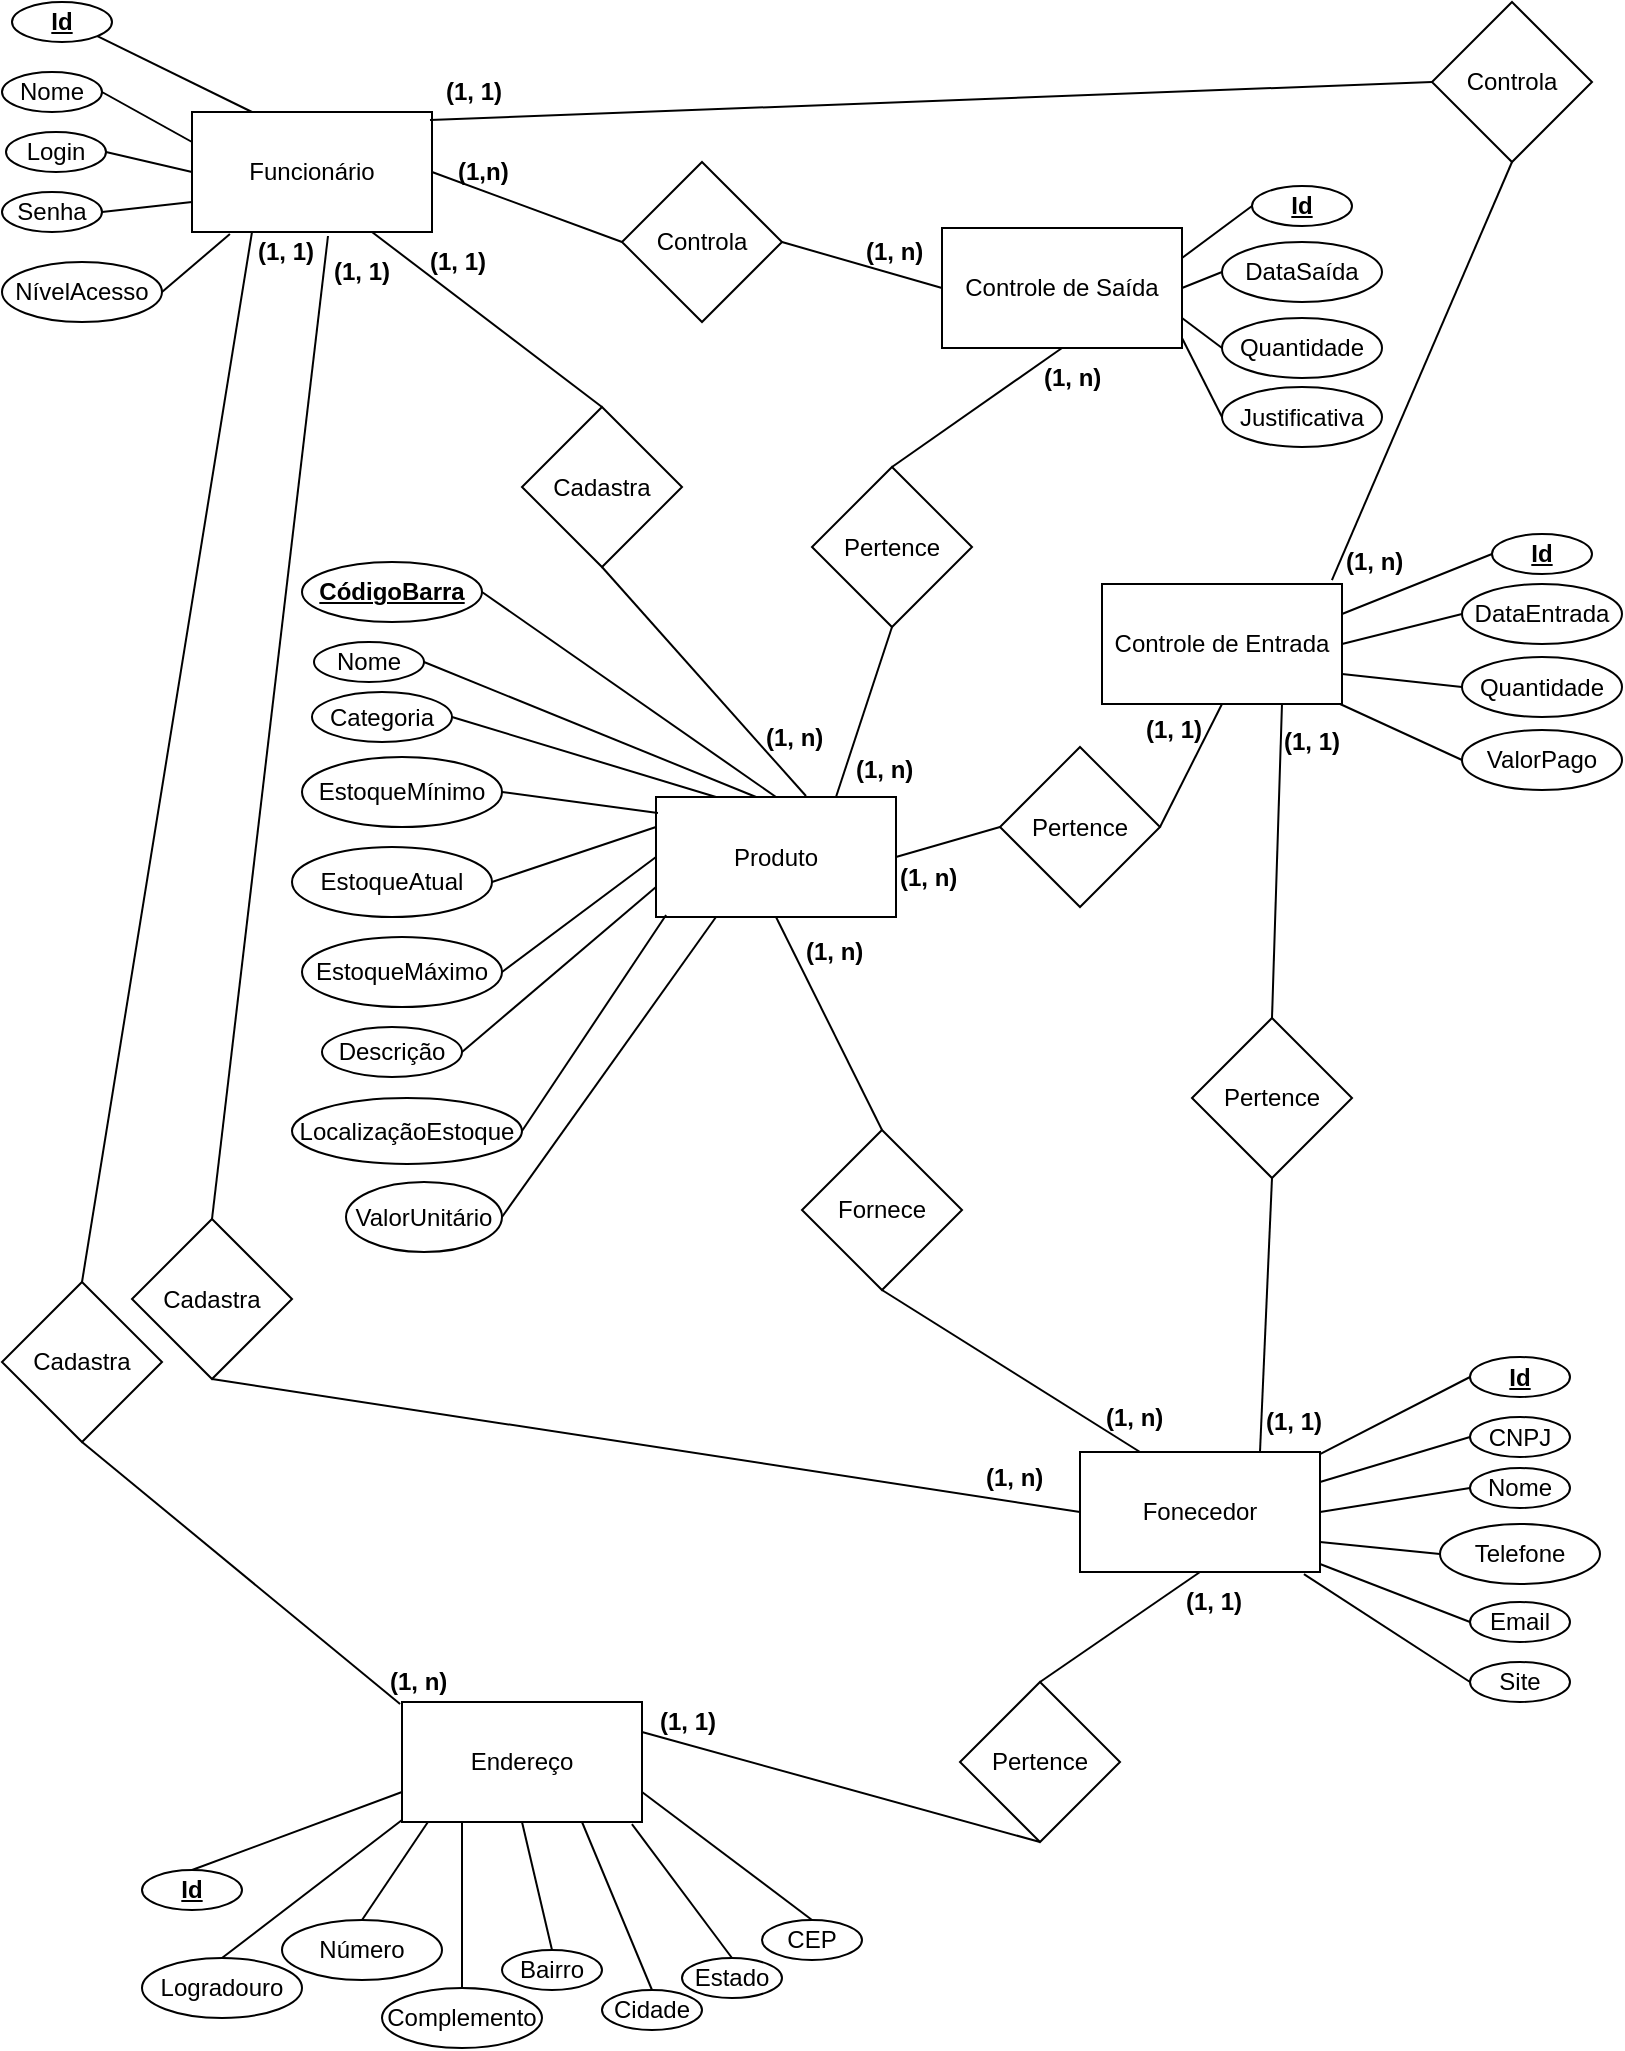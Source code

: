 <mxfile version="12.2.4" pages="1"><diagram id="oHprRq_ylzLrDXjIdKSL" name="Page-1"><mxGraphModel dx="1600" dy="765" grid="1" gridSize="10" guides="1" tooltips="1" connect="1" arrows="1" fold="1" page="1" pageScale="1" pageWidth="827" pageHeight="1169" math="0" shadow="0"><root><mxCell id="0"/><mxCell id="1" parent="0"/><mxCell id="2" value="Funcionário" style="rounded=0;whiteSpace=wrap;html=1;" parent="1" vertex="1"><mxGeometry x="105" y="75" width="120" height="60" as="geometry"/></mxCell><mxCell id="17" value="&lt;u&gt;&lt;b&gt;Id&lt;/b&gt;&lt;/u&gt;" style="ellipse;whiteSpace=wrap;html=1;" parent="1" vertex="1"><mxGeometry x="15" y="20" width="50" height="20" as="geometry"/></mxCell><mxCell id="20" value="Nome" style="ellipse;whiteSpace=wrap;html=1;" parent="1" vertex="1"><mxGeometry x="10" y="55" width="50" height="20" as="geometry"/></mxCell><mxCell id="21" value="Login" style="ellipse;whiteSpace=wrap;html=1;" parent="1" vertex="1"><mxGeometry x="12" y="85" width="50" height="20" as="geometry"/></mxCell><mxCell id="22" value="Senha&lt;span style=&quot;color: rgba(0 , 0 , 0 , 0) ; font-family: monospace ; font-size: 0px ; white-space: nowrap&quot;&gt;%3CmxGraphModel%3E%3Croot%3E%3CmxCell%20id%3D%220%22%2F%3E%3CmxCell%20id%3D%221%22%20parent%3D%220%22%2F%3E%3CmxCell%20id%3D%222%22%20value%3D%22Nome%22%20style%3D%22ellipse%3BwhiteSpace%3Dwrap%3Bhtml%3D1%3B%22%20vertex%3D%221%22%20parent%3D%221%22%3E%3CmxGeometry%20x%3D%2270%22%20y%3D%2250%22%20width%3D%2250%22%20height%3D%2220%22%20as%3D%22geometry%22%2F%3E%3C%2FmxCell%3E%3C%2Froot%3E%3C%2FmxGraphModel%3E&lt;/span&gt;&lt;span style=&quot;color: rgba(0 , 0 , 0 , 0) ; font-family: monospace ; font-size: 0px ; white-space: nowrap&quot;&gt;%3CmxGraphModel%3E%3Croot%3E%3CmxCell%20id%3D%220%22%2F%3E%3CmxCell%20id%3D%221%22%20parent%3D%220%22%2F%3E%3CmxCell%20id%3D%222%22%20value%3D%22Nome%22%20style%3D%22ellipse%3BwhiteSpace%3Dwrap%3Bhtml%3D1%3B%22%20vertex%3D%221%22%20parent%3D%221%22%3E%3CmxGeometry%20x%3D%2270%22%20y%3D%2250%22%20width%3D%2250%22%20height%3D%2220%22%20as%3D%22geometry%22%2F%3E%3C%2FmxCell%3E%3C%2Froot%3E%3C%2FmxGraphModel%3E&lt;/span&gt;" style="ellipse;whiteSpace=wrap;html=1;" parent="1" vertex="1"><mxGeometry x="10" y="115" width="50" height="20" as="geometry"/></mxCell><mxCell id="23" value="NívelAcesso" style="ellipse;whiteSpace=wrap;html=1;" parent="1" vertex="1"><mxGeometry x="10" y="150" width="80" height="30" as="geometry"/></mxCell><mxCell id="24" value="" style="endArrow=none;html=1;exitX=0.25;exitY=0;exitDx=0;exitDy=0;entryX=1;entryY=1;entryDx=0;entryDy=0;" parent="1" source="2" target="17" edge="1"><mxGeometry width="50" height="50" relative="1" as="geometry"><mxPoint x="55" y="205" as="sourcePoint"/><mxPoint x="105" y="155" as="targetPoint"/></mxGeometry></mxCell><mxCell id="25" value="" style="endArrow=none;html=1;entryX=1;entryY=0.5;entryDx=0;entryDy=0;exitX=0;exitY=0.25;exitDx=0;exitDy=0;" parent="1" source="2" target="20" edge="1"><mxGeometry width="50" height="50" relative="1" as="geometry"><mxPoint x="105" y="85" as="sourcePoint"/><mxPoint x="115" y="15" as="targetPoint"/></mxGeometry></mxCell><mxCell id="26" value="" style="endArrow=none;html=1;entryX=1;entryY=0.5;entryDx=0;entryDy=0;exitX=0;exitY=0.5;exitDx=0;exitDy=0;" parent="1" source="2" target="21" edge="1"><mxGeometry width="50" height="50" relative="1" as="geometry"><mxPoint x="115" y="105" as="sourcePoint"/><mxPoint x="165" y="55" as="targetPoint"/></mxGeometry></mxCell><mxCell id="27" value="" style="endArrow=none;html=1;entryX=1;entryY=0.5;entryDx=0;entryDy=0;exitX=0;exitY=0.75;exitDx=0;exitDy=0;" parent="1" source="2" target="22" edge="1"><mxGeometry width="50" height="50" relative="1" as="geometry"><mxPoint x="145" y="85" as="sourcePoint"/><mxPoint x="195" y="35" as="targetPoint"/></mxGeometry></mxCell><mxCell id="28" value="" style="endArrow=none;html=1;exitX=0.158;exitY=1.017;exitDx=0;exitDy=0;exitPerimeter=0;entryX=1;entryY=0.5;entryDx=0;entryDy=0;" parent="1" source="2" target="23" edge="1"><mxGeometry width="50" height="50" relative="1" as="geometry"><mxPoint x="245" y="145" as="sourcePoint"/><mxPoint x="295" y="95" as="targetPoint"/></mxGeometry></mxCell><mxCell id="29" value="Produto" style="rounded=0;whiteSpace=wrap;html=1;" parent="1" vertex="1"><mxGeometry x="337" y="417.5" width="120" height="60" as="geometry"/></mxCell><mxCell id="47" value="&lt;u&gt;&lt;b&gt;CódigoBarra&lt;/b&gt;&lt;/u&gt;" style="ellipse;whiteSpace=wrap;html=1;strokeColor=#000000;" parent="1" vertex="1"><mxGeometry x="160" y="300" width="90" height="30" as="geometry"/></mxCell><mxCell id="48" value="Nome" style="ellipse;whiteSpace=wrap;html=1;" parent="1" vertex="1"><mxGeometry x="166" y="340" width="55" height="20" as="geometry"/></mxCell><mxCell id="49" value="Categoria" style="ellipse;whiteSpace=wrap;html=1;" parent="1" vertex="1"><mxGeometry x="165" y="365" width="70" height="25" as="geometry"/></mxCell><mxCell id="51" value="EstoqueMínimo" style="ellipse;whiteSpace=wrap;html=1;" parent="1" vertex="1"><mxGeometry x="160" y="397.5" width="100" height="35" as="geometry"/></mxCell><mxCell id="52" value="EstoqueAtual" style="ellipse;whiteSpace=wrap;html=1;" parent="1" vertex="1"><mxGeometry x="155" y="442.5" width="100" height="35" as="geometry"/></mxCell><mxCell id="53" value="EstoqueMáximo" style="ellipse;whiteSpace=wrap;html=1;" parent="1" vertex="1"><mxGeometry x="160" y="487.5" width="100" height="35" as="geometry"/></mxCell><mxCell id="54" value="Descrição" style="ellipse;whiteSpace=wrap;html=1;" parent="1" vertex="1"><mxGeometry x="170" y="532.5" width="70" height="25" as="geometry"/></mxCell><mxCell id="55" value="LocalizaçãoEstoque" style="ellipse;whiteSpace=wrap;html=1;" parent="1" vertex="1"><mxGeometry x="155" y="568" width="115" height="33" as="geometry"/></mxCell><mxCell id="56" value="ValorUnitário" style="ellipse;whiteSpace=wrap;html=1;" parent="1" vertex="1"><mxGeometry x="182" y="610" width="78" height="35" as="geometry"/></mxCell><mxCell id="57" value="" style="endArrow=none;html=1;exitX=1;exitY=0.5;exitDx=0;exitDy=0;entryX=0.5;entryY=0;entryDx=0;entryDy=0;" parent="1" source="47" target="29" edge="1"><mxGeometry width="50" height="50" relative="1" as="geometry"><mxPoint x="380" y="300" as="sourcePoint"/><mxPoint x="430" y="250" as="targetPoint"/></mxGeometry></mxCell><mxCell id="59" value="" style="endArrow=none;html=1;exitX=1;exitY=0.5;exitDx=0;exitDy=0;entryX=0.417;entryY=0;entryDx=0;entryDy=0;entryPerimeter=0;" parent="1" source="48" target="29" edge="1"><mxGeometry width="50" height="50" relative="1" as="geometry"><mxPoint x="230" y="370" as="sourcePoint"/><mxPoint x="280" y="320" as="targetPoint"/></mxGeometry></mxCell><mxCell id="60" value="" style="endArrow=none;html=1;exitX=1;exitY=0.5;exitDx=0;exitDy=0;entryX=0.25;entryY=0;entryDx=0;entryDy=0;" parent="1" source="49" target="29" edge="1"><mxGeometry width="50" height="50" relative="1" as="geometry"><mxPoint x="240" y="400" as="sourcePoint"/><mxPoint x="290" y="350" as="targetPoint"/></mxGeometry></mxCell><mxCell id="63" value="" style="endArrow=none;html=1;exitX=1;exitY=0.5;exitDx=0;exitDy=0;entryX=0.008;entryY=0.133;entryDx=0;entryDy=0;entryPerimeter=0;" parent="1" source="51" target="29" edge="1"><mxGeometry width="50" height="50" relative="1" as="geometry"><mxPoint x="260" y="480" as="sourcePoint"/><mxPoint x="310" y="430" as="targetPoint"/></mxGeometry></mxCell><mxCell id="64" value="" style="endArrow=none;html=1;exitX=1;exitY=0.5;exitDx=0;exitDy=0;entryX=0;entryY=0.25;entryDx=0;entryDy=0;" parent="1" source="52" target="29" edge="1"><mxGeometry width="50" height="50" relative="1" as="geometry"><mxPoint x="290" y="560" as="sourcePoint"/><mxPoint x="340" y="510" as="targetPoint"/></mxGeometry></mxCell><mxCell id="65" value="" style="endArrow=none;html=1;exitX=1;exitY=0.5;exitDx=0;exitDy=0;entryX=0;entryY=0.5;entryDx=0;entryDy=0;" parent="1" source="53" target="29" edge="1"><mxGeometry width="50" height="50" relative="1" as="geometry"><mxPoint x="280" y="570" as="sourcePoint"/><mxPoint x="330" y="520" as="targetPoint"/></mxGeometry></mxCell><mxCell id="66" value="" style="endArrow=none;html=1;exitX=1;exitY=0.5;exitDx=0;exitDy=0;entryX=0;entryY=0.75;entryDx=0;entryDy=0;" parent="1" source="54" target="29" edge="1"><mxGeometry width="50" height="50" relative="1" as="geometry"><mxPoint x="390" y="590" as="sourcePoint"/><mxPoint x="440" y="540" as="targetPoint"/></mxGeometry></mxCell><mxCell id="67" value="" style="endArrow=none;html=1;exitX=1;exitY=0.5;exitDx=0;exitDy=0;entryX=0.042;entryY=0.983;entryDx=0;entryDy=0;entryPerimeter=0;" parent="1" source="55" target="29" edge="1"><mxGeometry width="50" height="50" relative="1" as="geometry"><mxPoint x="410" y="630" as="sourcePoint"/><mxPoint x="460" y="580" as="targetPoint"/></mxGeometry></mxCell><mxCell id="68" value="" style="endArrow=none;html=1;exitX=1;exitY=0.5;exitDx=0;exitDy=0;entryX=0.25;entryY=1;entryDx=0;entryDy=0;" parent="1" source="56" target="29" edge="1"><mxGeometry width="50" height="50" relative="1" as="geometry"><mxPoint x="340" y="690" as="sourcePoint"/><mxPoint x="390" y="640" as="targetPoint"/></mxGeometry></mxCell><mxCell id="71" value="Controle de Entrada" style="rounded=0;whiteSpace=wrap;html=1;" parent="1" vertex="1"><mxGeometry x="560" y="311" width="120" height="60" as="geometry"/></mxCell><mxCell id="72" value="Controle de Saída" style="rounded=0;whiteSpace=wrap;html=1;" parent="1" vertex="1"><mxGeometry x="480" y="133" width="120" height="60" as="geometry"/></mxCell><mxCell id="73" value="Fonecedor" style="rounded=0;whiteSpace=wrap;html=1;" parent="1" vertex="1"><mxGeometry x="549" y="745" width="120" height="60" as="geometry"/></mxCell><mxCell id="74" value="Endereço" style="rounded=0;whiteSpace=wrap;html=1;" parent="1" vertex="1"><mxGeometry x="210" y="870" width="120" height="60" as="geometry"/></mxCell><mxCell id="129" value="&lt;u&gt;&lt;b&gt;Id&lt;/b&gt;&lt;/u&gt;" style="ellipse;whiteSpace=wrap;html=1;" parent="1" vertex="1"><mxGeometry x="755" y="286" width="50" height="20" as="geometry"/></mxCell><mxCell id="130" value="DataEntrada" style="ellipse;whiteSpace=wrap;html=1;" parent="1" vertex="1"><mxGeometry x="740" y="311" width="80" height="30" as="geometry"/></mxCell><mxCell id="132" value="Quantidade" style="ellipse;whiteSpace=wrap;html=1;" parent="1" vertex="1"><mxGeometry x="740" y="347.5" width="80" height="30" as="geometry"/></mxCell><mxCell id="134" value="ValorPago" style="ellipse;whiteSpace=wrap;html=1;" parent="1" vertex="1"><mxGeometry x="740" y="384" width="80" height="30" as="geometry"/></mxCell><mxCell id="135" value="" style="endArrow=none;html=1;entryX=0;entryY=0.5;entryDx=0;entryDy=0;exitX=1;exitY=0.25;exitDx=0;exitDy=0;" parent="1" source="71" target="129" edge="1"><mxGeometry width="50" height="50" relative="1" as="geometry"><mxPoint x="680" y="286" as="sourcePoint"/><mxPoint x="730" y="236" as="targetPoint"/></mxGeometry></mxCell><mxCell id="136" value="" style="endArrow=none;html=1;entryX=0;entryY=0.5;entryDx=0;entryDy=0;exitX=1;exitY=0.5;exitDx=0;exitDy=0;" parent="1" source="71" target="130" edge="1"><mxGeometry width="50" height="50" relative="1" as="geometry"><mxPoint x="620" y="426" as="sourcePoint"/><mxPoint x="670" y="376" as="targetPoint"/></mxGeometry></mxCell><mxCell id="138" value="" style="endArrow=none;html=1;entryX=0;entryY=0.5;entryDx=0;entryDy=0;exitX=1;exitY=0.75;exitDx=0;exitDy=0;" parent="1" source="71" target="132" edge="1"><mxGeometry width="50" height="50" relative="1" as="geometry"><mxPoint x="630" y="476" as="sourcePoint"/><mxPoint x="680" y="426" as="targetPoint"/></mxGeometry></mxCell><mxCell id="140" value="" style="endArrow=none;html=1;entryX=0;entryY=0.5;entryDx=0;entryDy=0;exitX=0.992;exitY=1;exitDx=0;exitDy=0;exitPerimeter=0;" parent="1" source="71" target="134" edge="1"><mxGeometry width="50" height="50" relative="1" as="geometry"><mxPoint x="600" y="476" as="sourcePoint"/><mxPoint x="650" y="426" as="targetPoint"/></mxGeometry></mxCell><mxCell id="141" value="&lt;u&gt;&lt;b&gt;Id&lt;/b&gt;&lt;/u&gt;" style="ellipse;whiteSpace=wrap;html=1;" parent="1" vertex="1"><mxGeometry x="635" y="112" width="50" height="20" as="geometry"/></mxCell><mxCell id="142" value="DataSaída" style="ellipse;whiteSpace=wrap;html=1;" parent="1" vertex="1"><mxGeometry x="620" y="140" width="80" height="30" as="geometry"/></mxCell><mxCell id="144" value="Quantidade" style="ellipse;whiteSpace=wrap;html=1;" parent="1" vertex="1"><mxGeometry x="620" y="178" width="80" height="30" as="geometry"/></mxCell><mxCell id="145" value="Justificativa" style="ellipse;whiteSpace=wrap;html=1;" parent="1" vertex="1"><mxGeometry x="620" y="212.5" width="80" height="30" as="geometry"/></mxCell><mxCell id="146" value="" style="endArrow=none;html=1;entryX=0;entryY=0.5;entryDx=0;entryDy=0;exitX=1;exitY=0.25;exitDx=0;exitDy=0;" parent="1" source="72" target="141" edge="1"><mxGeometry width="50" height="50" relative="1" as="geometry"><mxPoint x="648" y="102.5" as="sourcePoint"/><mxPoint x="698" y="52.5" as="targetPoint"/></mxGeometry></mxCell><mxCell id="147" value="" style="endArrow=none;html=1;entryX=0;entryY=0.5;entryDx=0;entryDy=0;exitX=1;exitY=0.5;exitDx=0;exitDy=0;" parent="1" source="72" target="142" edge="1"><mxGeometry width="50" height="50" relative="1" as="geometry"><mxPoint x="618" y="190" as="sourcePoint"/><mxPoint x="668" y="140" as="targetPoint"/></mxGeometry></mxCell><mxCell id="149" value="" style="endArrow=none;html=1;entryX=0;entryY=0.5;entryDx=0;entryDy=0;exitX=1;exitY=0.75;exitDx=0;exitDy=0;" parent="1" source="72" target="144" edge="1"><mxGeometry width="50" height="50" relative="1" as="geometry"><mxPoint x="588" y="270" as="sourcePoint"/><mxPoint x="638" y="220" as="targetPoint"/></mxGeometry></mxCell><mxCell id="150" value="" style="endArrow=none;html=1;entryX=0;entryY=0.5;entryDx=0;entryDy=0;exitX=1;exitY=0.917;exitDx=0;exitDy=0;exitPerimeter=0;" parent="1" source="72" target="145" edge="1"><mxGeometry width="50" height="50" relative="1" as="geometry"><mxPoint x="608" y="270" as="sourcePoint"/><mxPoint x="658" y="220" as="targetPoint"/></mxGeometry></mxCell><mxCell id="151" value="&lt;u&gt;&lt;b&gt;Id&lt;/b&gt;&lt;/u&gt;" style="ellipse;whiteSpace=wrap;html=1;" parent="1" vertex="1"><mxGeometry x="744" y="697.5" width="50" height="20" as="geometry"/></mxCell><mxCell id="152" value="CNPJ" style="ellipse;whiteSpace=wrap;html=1;" parent="1" vertex="1"><mxGeometry x="744" y="727.5" width="50" height="20" as="geometry"/></mxCell><mxCell id="153" value="Nome" style="ellipse;whiteSpace=wrap;html=1;" parent="1" vertex="1"><mxGeometry x="744" y="753" width="50" height="20" as="geometry"/></mxCell><mxCell id="154" value="Telefone" style="ellipse;whiteSpace=wrap;html=1;" parent="1" vertex="1"><mxGeometry x="729" y="781" width="80" height="30" as="geometry"/></mxCell><mxCell id="157" value="Email" style="ellipse;whiteSpace=wrap;html=1;" parent="1" vertex="1"><mxGeometry x="744" y="820" width="50" height="20" as="geometry"/></mxCell><mxCell id="159" value="Site" style="ellipse;whiteSpace=wrap;html=1;" parent="1" vertex="1"><mxGeometry x="744" y="850" width="50" height="20" as="geometry"/></mxCell><mxCell id="160" value="" style="endArrow=none;html=1;entryX=0;entryY=0.5;entryDx=0;entryDy=0;exitX=1;exitY=0.017;exitDx=0;exitDy=0;exitPerimeter=0;" parent="1" source="73" target="151" edge="1"><mxGeometry width="50" height="50" relative="1" as="geometry"><mxPoint x="629" y="890" as="sourcePoint"/><mxPoint x="679" y="840" as="targetPoint"/></mxGeometry></mxCell><mxCell id="161" value="" style="endArrow=none;html=1;entryX=0;entryY=0.5;entryDx=0;entryDy=0;exitX=1;exitY=0.25;exitDx=0;exitDy=0;" parent="1" source="73" target="152" edge="1"><mxGeometry width="50" height="50" relative="1" as="geometry"><mxPoint x="619" y="920" as="sourcePoint"/><mxPoint x="669" y="870" as="targetPoint"/></mxGeometry></mxCell><mxCell id="162" value="" style="endArrow=none;html=1;entryX=0;entryY=0.5;entryDx=0;entryDy=0;exitX=1;exitY=0.5;exitDx=0;exitDy=0;" parent="1" source="73" target="153" edge="1"><mxGeometry width="50" height="50" relative="1" as="geometry"><mxPoint x="679" y="810" as="sourcePoint"/><mxPoint x="729" y="760" as="targetPoint"/></mxGeometry></mxCell><mxCell id="163" value="" style="endArrow=none;html=1;entryX=0;entryY=0.5;entryDx=0;entryDy=0;exitX=1;exitY=0.75;exitDx=0;exitDy=0;" parent="1" source="73" target="154" edge="1"><mxGeometry width="50" height="50" relative="1" as="geometry"><mxPoint x="689" y="840" as="sourcePoint"/><mxPoint x="739" y="790" as="targetPoint"/></mxGeometry></mxCell><mxCell id="164" value="" style="endArrow=none;html=1;entryX=0;entryY=0.5;entryDx=0;entryDy=0;exitX=1;exitY=0.933;exitDx=0;exitDy=0;exitPerimeter=0;" parent="1" source="73" target="157" edge="1"><mxGeometry width="50" height="50" relative="1" as="geometry"><mxPoint x="689" y="807" as="sourcePoint"/><mxPoint x="709" y="880" as="targetPoint"/></mxGeometry></mxCell><mxCell id="165" value="" style="endArrow=none;html=1;entryX=0;entryY=0.5;entryDx=0;entryDy=0;exitX=0.933;exitY=1.017;exitDx=0;exitDy=0;exitPerimeter=0;" parent="1" source="73" target="159" edge="1"><mxGeometry width="50" height="50" relative="1" as="geometry"><mxPoint x="649" y="840" as="sourcePoint"/><mxPoint x="689" y="890" as="targetPoint"/></mxGeometry></mxCell><mxCell id="166" value="&lt;u&gt;&lt;b&gt;Id&lt;/b&gt;&lt;/u&gt;" style="ellipse;whiteSpace=wrap;html=1;" parent="1" vertex="1"><mxGeometry x="80" y="954" width="50" height="20" as="geometry"/></mxCell><mxCell id="167" value="Logradouro" style="ellipse;whiteSpace=wrap;html=1;" parent="1" vertex="1"><mxGeometry x="80" y="998" width="80" height="30" as="geometry"/></mxCell><mxCell id="168" value="Número" style="ellipse;whiteSpace=wrap;html=1;" parent="1" vertex="1"><mxGeometry x="150" y="979" width="80" height="30" as="geometry"/></mxCell><mxCell id="169" value="Complemento" style="ellipse;whiteSpace=wrap;html=1;" parent="1" vertex="1"><mxGeometry x="200" y="1013" width="80" height="30" as="geometry"/></mxCell><mxCell id="170" value="Bairro" style="ellipse;whiteSpace=wrap;html=1;" parent="1" vertex="1"><mxGeometry x="260" y="994" width="50" height="20" as="geometry"/></mxCell><mxCell id="171" value="Cidade" style="ellipse;whiteSpace=wrap;html=1;" parent="1" vertex="1"><mxGeometry x="310" y="1014" width="50" height="20" as="geometry"/></mxCell><mxCell id="172" value="Estado" style="ellipse;whiteSpace=wrap;html=1;" parent="1" vertex="1"><mxGeometry x="350" y="998" width="50" height="20" as="geometry"/></mxCell><mxCell id="173" value="CEP" style="ellipse;whiteSpace=wrap;html=1;" parent="1" vertex="1"><mxGeometry x="390" y="979" width="50" height="20" as="geometry"/></mxCell><mxCell id="182" value="" style="endArrow=none;html=1;exitX=0.5;exitY=0;exitDx=0;exitDy=0;entryX=0;entryY=0.75;entryDx=0;entryDy=0;" parent="1" source="166" target="74" edge="1"><mxGeometry width="50" height="50" relative="1" as="geometry"><mxPoint x="130" y="980" as="sourcePoint"/><mxPoint x="180" y="930" as="targetPoint"/></mxGeometry></mxCell><mxCell id="183" value="" style="endArrow=none;html=1;exitX=0.5;exitY=0;exitDx=0;exitDy=0;entryX=0;entryY=0.983;entryDx=0;entryDy=0;entryPerimeter=0;" parent="1" source="167" target="74" edge="1"><mxGeometry width="50" height="50" relative="1" as="geometry"><mxPoint x="150" y="1010" as="sourcePoint"/><mxPoint x="200" y="960" as="targetPoint"/></mxGeometry></mxCell><mxCell id="184" value="" style="endArrow=none;html=1;exitX=0.5;exitY=0;exitDx=0;exitDy=0;entryX=0.108;entryY=1;entryDx=0;entryDy=0;entryPerimeter=0;" parent="1" source="168" target="74" edge="1"><mxGeometry width="50" height="50" relative="1" as="geometry"><mxPoint x="200" y="990" as="sourcePoint"/><mxPoint x="250" y="940" as="targetPoint"/></mxGeometry></mxCell><mxCell id="185" value="" style="endArrow=none;html=1;exitX=0.5;exitY=0;exitDx=0;exitDy=0;entryX=0.25;entryY=1;entryDx=0;entryDy=0;" parent="1" source="169" target="74" edge="1"><mxGeometry width="50" height="50" relative="1" as="geometry"><mxPoint x="250" y="1010" as="sourcePoint"/><mxPoint x="300" y="960" as="targetPoint"/></mxGeometry></mxCell><mxCell id="186" value="" style="endArrow=none;html=1;exitX=0.5;exitY=0;exitDx=0;exitDy=0;entryX=0.5;entryY=1;entryDx=0;entryDy=0;" parent="1" source="170" target="74" edge="1"><mxGeometry width="50" height="50" relative="1" as="geometry"><mxPoint x="290" y="990" as="sourcePoint"/><mxPoint x="340" y="940" as="targetPoint"/></mxGeometry></mxCell><mxCell id="187" value="" style="endArrow=none;html=1;exitX=0.5;exitY=0;exitDx=0;exitDy=0;entryX=0.75;entryY=1;entryDx=0;entryDy=0;" parent="1" source="171" target="74" edge="1"><mxGeometry width="50" height="50" relative="1" as="geometry"><mxPoint x="330" y="1000" as="sourcePoint"/><mxPoint x="380" y="950" as="targetPoint"/></mxGeometry></mxCell><mxCell id="190" value="" style="endArrow=none;html=1;exitX=0.5;exitY=0;exitDx=0;exitDy=0;entryX=0.958;entryY=1.017;entryDx=0;entryDy=0;entryPerimeter=0;" parent="1" source="172" target="74" edge="1"><mxGeometry width="50" height="50" relative="1" as="geometry"><mxPoint x="320" y="960" as="sourcePoint"/><mxPoint x="370" y="910" as="targetPoint"/></mxGeometry></mxCell><mxCell id="191" value="" style="endArrow=none;html=1;exitX=0.5;exitY=0;exitDx=0;exitDy=0;entryX=1;entryY=0.75;entryDx=0;entryDy=0;" parent="1" source="173" target="74" edge="1"><mxGeometry width="50" height="50" relative="1" as="geometry"><mxPoint x="380" y="940" as="sourcePoint"/><mxPoint x="430" y="890" as="targetPoint"/></mxGeometry></mxCell><mxCell id="192" value="Cadastra" style="rhombus;whiteSpace=wrap;html=1;strokeColor=#000000;" parent="1" vertex="1"><mxGeometry x="270" y="222.5" width="80" height="80" as="geometry"/></mxCell><mxCell id="193" value="" style="endArrow=none;html=1;entryX=0.75;entryY=1;entryDx=0;entryDy=0;exitX=0.5;exitY=0;exitDx=0;exitDy=0;" parent="1" source="192" target="2" edge="1"><mxGeometry width="50" height="50" relative="1" as="geometry"><mxPoint x="180" y="200" as="sourcePoint"/><mxPoint x="230" y="150" as="targetPoint"/></mxGeometry></mxCell><mxCell id="194" value="" style="endArrow=none;html=1;entryX=0.5;entryY=1;entryDx=0;entryDy=0;exitX=0.625;exitY=-0.008;exitDx=0;exitDy=0;exitPerimeter=0;" parent="1" source="29" target="192" edge="1"><mxGeometry width="50" height="50" relative="1" as="geometry"><mxPoint x="390" y="425" as="sourcePoint"/><mxPoint x="440" y="375" as="targetPoint"/></mxGeometry></mxCell><mxCell id="195" value="Controla" style="rhombus;whiteSpace=wrap;html=1;strokeColor=#000000;" parent="1" vertex="1"><mxGeometry x="725" y="20" width="80" height="80" as="geometry"/></mxCell><mxCell id="196" value="" style="endArrow=none;html=1;entryX=0;entryY=0.5;entryDx=0;entryDy=0;" parent="1" target="195" edge="1"><mxGeometry width="50" height="50" relative="1" as="geometry"><mxPoint x="224" y="79" as="sourcePoint"/><mxPoint x="310" y="90" as="targetPoint"/></mxGeometry></mxCell><mxCell id="198" value="Controla" style="rhombus;whiteSpace=wrap;html=1;strokeColor=#000000;" parent="1" vertex="1"><mxGeometry x="320" y="100" width="80" height="80" as="geometry"/></mxCell><mxCell id="200" value="Cadastra" style="rhombus;whiteSpace=wrap;html=1;strokeColor=#000000;" parent="1" vertex="1"><mxGeometry x="75" y="628.5" width="80" height="80" as="geometry"/></mxCell><mxCell id="201" value="Cadastra" style="rhombus;whiteSpace=wrap;html=1;strokeColor=#000000;" parent="1" vertex="1"><mxGeometry x="10" y="660" width="80" height="80" as="geometry"/></mxCell><mxCell id="202" value="" style="endArrow=none;html=1;exitX=1;exitY=0.5;exitDx=0;exitDy=0;entryX=0;entryY=0.5;entryDx=0;entryDy=0;" parent="1" source="2" target="198" edge="1"><mxGeometry width="50" height="50" relative="1" as="geometry"><mxPoint x="310" y="230" as="sourcePoint"/><mxPoint x="360" y="180" as="targetPoint"/></mxGeometry></mxCell><mxCell id="204" value="" style="endArrow=none;html=1;exitX=0.925;exitY=0.1;exitDx=0;exitDy=0;entryX=0.5;entryY=0;entryDx=0;entryDy=0;exitPerimeter=0;" parent="1" source="248" target="200" edge="1"><mxGeometry width="50" height="50" relative="1" as="geometry"><mxPoint x="340" y="290" as="sourcePoint"/><mxPoint x="390" y="240" as="targetPoint"/></mxGeometry></mxCell><mxCell id="206" value="" style="endArrow=none;html=1;entryX=0.25;entryY=1;entryDx=0;entryDy=0;exitX=0.5;exitY=0;exitDx=0;exitDy=0;" parent="1" source="201" target="2" edge="1"><mxGeometry width="50" height="50" relative="1" as="geometry"><mxPoint x="390" y="440" as="sourcePoint"/><mxPoint x="440" y="390" as="targetPoint"/></mxGeometry></mxCell><mxCell id="207" value="" style="endArrow=none;html=1;entryX=0.5;entryY=1;entryDx=0;entryDy=0;exitX=-0.008;exitY=0.017;exitDx=0;exitDy=0;exitPerimeter=0;" parent="1" source="74" target="201" edge="1"><mxGeometry width="50" height="50" relative="1" as="geometry"><mxPoint x="450" y="670" as="sourcePoint"/><mxPoint x="500" y="620" as="targetPoint"/></mxGeometry></mxCell><mxCell id="208" value="Pertence" style="rhombus;whiteSpace=wrap;html=1;strokeColor=#000000;" parent="1" vertex="1"><mxGeometry x="489" y="860" width="80" height="80" as="geometry"/></mxCell><mxCell id="209" value="" style="endArrow=none;html=1;entryX=0.5;entryY=1;entryDx=0;entryDy=0;exitX=0.5;exitY=0;exitDx=0;exitDy=0;" parent="1" source="208" target="73" edge="1"><mxGeometry width="50" height="50" relative="1" as="geometry"><mxPoint x="530" y="840" as="sourcePoint"/><mxPoint x="705" y="690" as="targetPoint"/></mxGeometry></mxCell><mxCell id="210" value="" style="endArrow=none;html=1;entryX=0.5;entryY=1;entryDx=0;entryDy=0;exitX=1;exitY=0.25;exitDx=0;exitDy=0;" parent="1" source="74" target="208" edge="1"><mxGeometry width="50" height="50" relative="1" as="geometry"><mxPoint x="470" y="930" as="sourcePoint"/><mxPoint x="380" y="880" as="targetPoint"/></mxGeometry></mxCell><mxCell id="211" value="" style="endArrow=none;html=1;exitX=0.5;exitY=1;exitDx=0;exitDy=0;entryX=0;entryY=0.5;entryDx=0;entryDy=0;" parent="1" source="200" target="73" edge="1"><mxGeometry width="50" height="50" relative="1" as="geometry"><mxPoint x="100" y="720" as="sourcePoint"/><mxPoint x="270" y="710" as="targetPoint"/></mxGeometry></mxCell><mxCell id="212" value="" style="endArrow=none;html=1;exitX=1;exitY=0.5;exitDx=0;exitDy=0;entryX=0;entryY=0.5;entryDx=0;entryDy=0;" parent="1" source="198" target="72" edge="1"><mxGeometry width="50" height="50" relative="1" as="geometry"><mxPoint x="460" y="70" as="sourcePoint"/><mxPoint x="510" y="20" as="targetPoint"/></mxGeometry></mxCell><mxCell id="213" value="Fornece" style="rhombus;whiteSpace=wrap;html=1;strokeColor=#000000;" parent="1" vertex="1"><mxGeometry x="410" y="584" width="80" height="80" as="geometry"/></mxCell><mxCell id="214" value="Pertence" style="rhombus;whiteSpace=wrap;html=1;strokeColor=#000000;" parent="1" vertex="1"><mxGeometry x="605" y="528" width="80" height="80" as="geometry"/></mxCell><mxCell id="215" value="" style="endArrow=none;html=1;entryX=0.5;entryY=1;entryDx=0;entryDy=0;exitX=0.5;exitY=0;exitDx=0;exitDy=0;" parent="1" source="213" target="29" edge="1"><mxGeometry width="50" height="50" relative="1" as="geometry"><mxPoint x="430" y="550" as="sourcePoint"/><mxPoint x="480" y="500" as="targetPoint"/></mxGeometry></mxCell><mxCell id="216" value="" style="endArrow=none;html=1;exitX=0.5;exitY=1;exitDx=0;exitDy=0;entryX=0.25;entryY=0;entryDx=0;entryDy=0;" parent="1" source="213" target="73" edge="1"><mxGeometry width="50" height="50" relative="1" as="geometry"><mxPoint x="470" y="730" as="sourcePoint"/><mxPoint x="520" y="680" as="targetPoint"/></mxGeometry></mxCell><mxCell id="217" value="" style="endArrow=none;html=1;exitX=0.75;exitY=1;exitDx=0;exitDy=0;entryX=0.5;entryY=0;entryDx=0;entryDy=0;" parent="1" source="71" target="214" edge="1"><mxGeometry width="50" height="50" relative="1" as="geometry"><mxPoint x="754" y="516" as="sourcePoint"/><mxPoint x="769" y="557.5" as="targetPoint"/></mxGeometry></mxCell><mxCell id="218" value="" style="endArrow=none;html=1;entryX=0.5;entryY=1;entryDx=0;entryDy=0;exitX=0.75;exitY=0;exitDx=0;exitDy=0;" parent="1" source="73" target="214" edge="1"><mxGeometry width="50" height="50" relative="1" as="geometry"><mxPoint x="600" y="730" as="sourcePoint"/><mxPoint x="650" y="680" as="targetPoint"/></mxGeometry></mxCell><mxCell id="219" value="Pertence" style="rhombus;whiteSpace=wrap;html=1;strokeColor=#000000;" parent="1" vertex="1"><mxGeometry x="509" y="392.5" width="80" height="80" as="geometry"/></mxCell><mxCell id="220" value="" style="endArrow=none;html=1;exitX=1;exitY=0.5;exitDx=0;exitDy=0;entryX=0;entryY=0.5;entryDx=0;entryDy=0;" parent="1" source="29" target="219" edge="1"><mxGeometry width="50" height="50" relative="1" as="geometry"><mxPoint x="390" y="370" as="sourcePoint"/><mxPoint x="440" y="320" as="targetPoint"/></mxGeometry></mxCell><mxCell id="221" value="" style="endArrow=none;html=1;exitX=1;exitY=0.5;exitDx=0;exitDy=0;entryX=0.5;entryY=1;entryDx=0;entryDy=0;" parent="1" source="219" target="71" edge="1"><mxGeometry width="50" height="50" relative="1" as="geometry"><mxPoint x="630" y="480" as="sourcePoint"/><mxPoint x="680" y="430" as="targetPoint"/></mxGeometry></mxCell><mxCell id="223" value="Pertence" style="rhombus;whiteSpace=wrap;html=1;strokeColor=#000000;" parent="1" vertex="1"><mxGeometry x="415" y="252.5" width="80" height="80" as="geometry"/></mxCell><mxCell id="224" value="" style="endArrow=none;html=1;entryX=0.5;entryY=1;entryDx=0;entryDy=0;exitX=0.5;exitY=0;exitDx=0;exitDy=0;" parent="1" source="223" target="72" edge="1"><mxGeometry width="50" height="50" relative="1" as="geometry"><mxPoint x="520" y="260" as="sourcePoint"/><mxPoint x="570" y="210" as="targetPoint"/></mxGeometry></mxCell><mxCell id="225" value="" style="endArrow=none;html=1;entryX=0.5;entryY=1;entryDx=0;entryDy=0;exitX=0.75;exitY=0;exitDx=0;exitDy=0;" parent="1" source="29" target="223" edge="1"><mxGeometry width="50" height="50" relative="1" as="geometry"><mxPoint x="420" y="410" as="sourcePoint"/><mxPoint x="470" y="360" as="targetPoint"/></mxGeometry></mxCell><mxCell id="227" value="" style="endArrow=none;html=1;entryX=0.5;entryY=1;entryDx=0;entryDy=0;exitX=0.958;exitY=-0.033;exitDx=0;exitDy=0;exitPerimeter=0;" parent="1" source="71" target="195" edge="1"><mxGeometry width="50" height="50" relative="1" as="geometry"><mxPoint x="740" y="200" as="sourcePoint"/><mxPoint x="790" y="150" as="targetPoint"/></mxGeometry></mxCell><mxCell id="228" value="&lt;b&gt;(1, 1)&lt;/b&gt;" style="text;html=1;resizable=0;points=[];autosize=1;align=left;verticalAlign=top;spacingTop=-4;" parent="1" vertex="1"><mxGeometry x="230" y="55" width="40" height="20" as="geometry"/></mxCell><mxCell id="229" value="&lt;b&gt;(1, n)&lt;/b&gt;" style="text;html=1;resizable=0;points=[];autosize=1;align=left;verticalAlign=top;spacingTop=-4;" parent="1" vertex="1"><mxGeometry x="680" y="290" width="40" height="20" as="geometry"/></mxCell><mxCell id="230" value="&lt;b&gt;(1, 1)&lt;/b&gt;" style="text;html=1;resizable=0;points=[];autosize=1;align=left;verticalAlign=top;spacingTop=-4;" parent="1" vertex="1"><mxGeometry x="222" y="140" width="40" height="20" as="geometry"/></mxCell><mxCell id="231" value="&lt;b&gt;(1,n)&lt;/b&gt;" style="text;html=1;resizable=0;points=[];autosize=1;align=left;verticalAlign=top;spacingTop=-4;" parent="1" vertex="1"><mxGeometry x="236" y="95" width="40" height="20" as="geometry"/></mxCell><mxCell id="232" value="&lt;b&gt;(1, n)&lt;/b&gt;" style="text;html=1;resizable=0;points=[];autosize=1;align=left;verticalAlign=top;spacingTop=-4;" parent="1" vertex="1"><mxGeometry x="440" y="135" width="40" height="20" as="geometry"/></mxCell><mxCell id="233" value="&lt;b&gt;(1, 1)&lt;/b&gt;" style="text;html=1;resizable=0;points=[];autosize=1;align=left;verticalAlign=top;spacingTop=-4;" parent="1" vertex="1"><mxGeometry x="173.5" y="145" width="40" height="20" as="geometry"/></mxCell><mxCell id="234" value="&lt;b&gt;(1, n)&lt;/b&gt;" style="text;html=1;resizable=0;points=[];autosize=1;align=left;verticalAlign=top;spacingTop=-4;" parent="1" vertex="1"><mxGeometry x="390" y="377.5" width="40" height="20" as="geometry"/></mxCell><mxCell id="235" value="&lt;b&gt;(1, n)&lt;/b&gt;" style="text;html=1;resizable=0;points=[];autosize=1;align=left;verticalAlign=top;spacingTop=-4;" parent="1" vertex="1"><mxGeometry x="410" y="485" width="40" height="20" as="geometry"/></mxCell><mxCell id="236" value="&lt;b&gt;(1, n)&lt;/b&gt;" style="text;html=1;resizable=0;points=[];autosize=1;align=left;verticalAlign=top;spacingTop=-4;" parent="1" vertex="1"><mxGeometry x="560" y="717.5" width="40" height="20" as="geometry"/></mxCell><mxCell id="238" value="&lt;b&gt;(1, n)&lt;/b&gt;" style="text;html=1;resizable=0;points=[];autosize=1;align=left;verticalAlign=top;spacingTop=-4;" parent="1" vertex="1"><mxGeometry x="500" y="747.5" width="40" height="20" as="geometry"/></mxCell><mxCell id="240" value="&lt;b&gt;(1, 1)&lt;/b&gt;" style="text;html=1;resizable=0;points=[];autosize=1;align=left;verticalAlign=top;spacingTop=-4;" parent="1" vertex="1"><mxGeometry x="640" y="720" width="40" height="20" as="geometry"/></mxCell><mxCell id="243" value="&lt;b&gt;(1, 1)&lt;/b&gt;" style="text;html=1;resizable=0;points=[];autosize=1;align=left;verticalAlign=top;spacingTop=-4;" parent="1" vertex="1"><mxGeometry x="649" y="380" width="40" height="20" as="geometry"/></mxCell><mxCell id="244" value="&lt;b&gt;(1, n)&lt;/b&gt;" style="text;html=1;resizable=0;points=[];autosize=1;align=left;verticalAlign=top;spacingTop=-4;" parent="1" vertex="1"><mxGeometry x="457" y="447.5" width="40" height="20" as="geometry"/></mxCell><mxCell id="245" value="&lt;b&gt;(1, 1)&lt;/b&gt;" style="text;html=1;resizable=0;points=[];autosize=1;align=left;verticalAlign=top;spacingTop=-4;" parent="1" vertex="1"><mxGeometry x="580" y="374" width="40" height="20" as="geometry"/></mxCell><mxCell id="246" value="&lt;b&gt;(1, n)&lt;/b&gt;" style="text;html=1;resizable=0;points=[];autosize=1;align=left;verticalAlign=top;spacingTop=-4;" parent="1" vertex="1"><mxGeometry x="435" y="394" width="40" height="20" as="geometry"/></mxCell><mxCell id="247" value="&lt;b&gt;(1, n)&lt;/b&gt;" style="text;html=1;resizable=0;points=[];autosize=1;align=left;verticalAlign=top;spacingTop=-4;" parent="1" vertex="1"><mxGeometry x="529" y="198" width="40" height="20" as="geometry"/></mxCell><mxCell id="248" value="&lt;b&gt;(1, 1)&lt;/b&gt;" style="text;html=1;resizable=0;points=[];autosize=1;align=left;verticalAlign=top;spacingTop=-4;" parent="1" vertex="1"><mxGeometry x="136" y="135" width="40" height="20" as="geometry"/></mxCell><mxCell id="249" value="&lt;b&gt;(1, n)&lt;/b&gt;" style="text;html=1;resizable=0;points=[];autosize=1;align=left;verticalAlign=top;spacingTop=-4;" parent="1" vertex="1"><mxGeometry x="202" y="850" width="40" height="20" as="geometry"/></mxCell><mxCell id="250" value="&lt;b&gt;(1, 1)&lt;/b&gt;" style="text;html=1;resizable=0;points=[];autosize=1;align=left;verticalAlign=top;spacingTop=-4;" parent="1" vertex="1"><mxGeometry x="600" y="810" width="40" height="20" as="geometry"/></mxCell><mxCell id="251" value="&lt;b&gt;(1, 1)&lt;/b&gt;" style="text;html=1;resizable=0;points=[];autosize=1;align=left;verticalAlign=top;spacingTop=-4;" parent="1" vertex="1"><mxGeometry x="337" y="870" width="40" height="20" as="geometry"/></mxCell></root></mxGraphModel></diagram></mxfile>